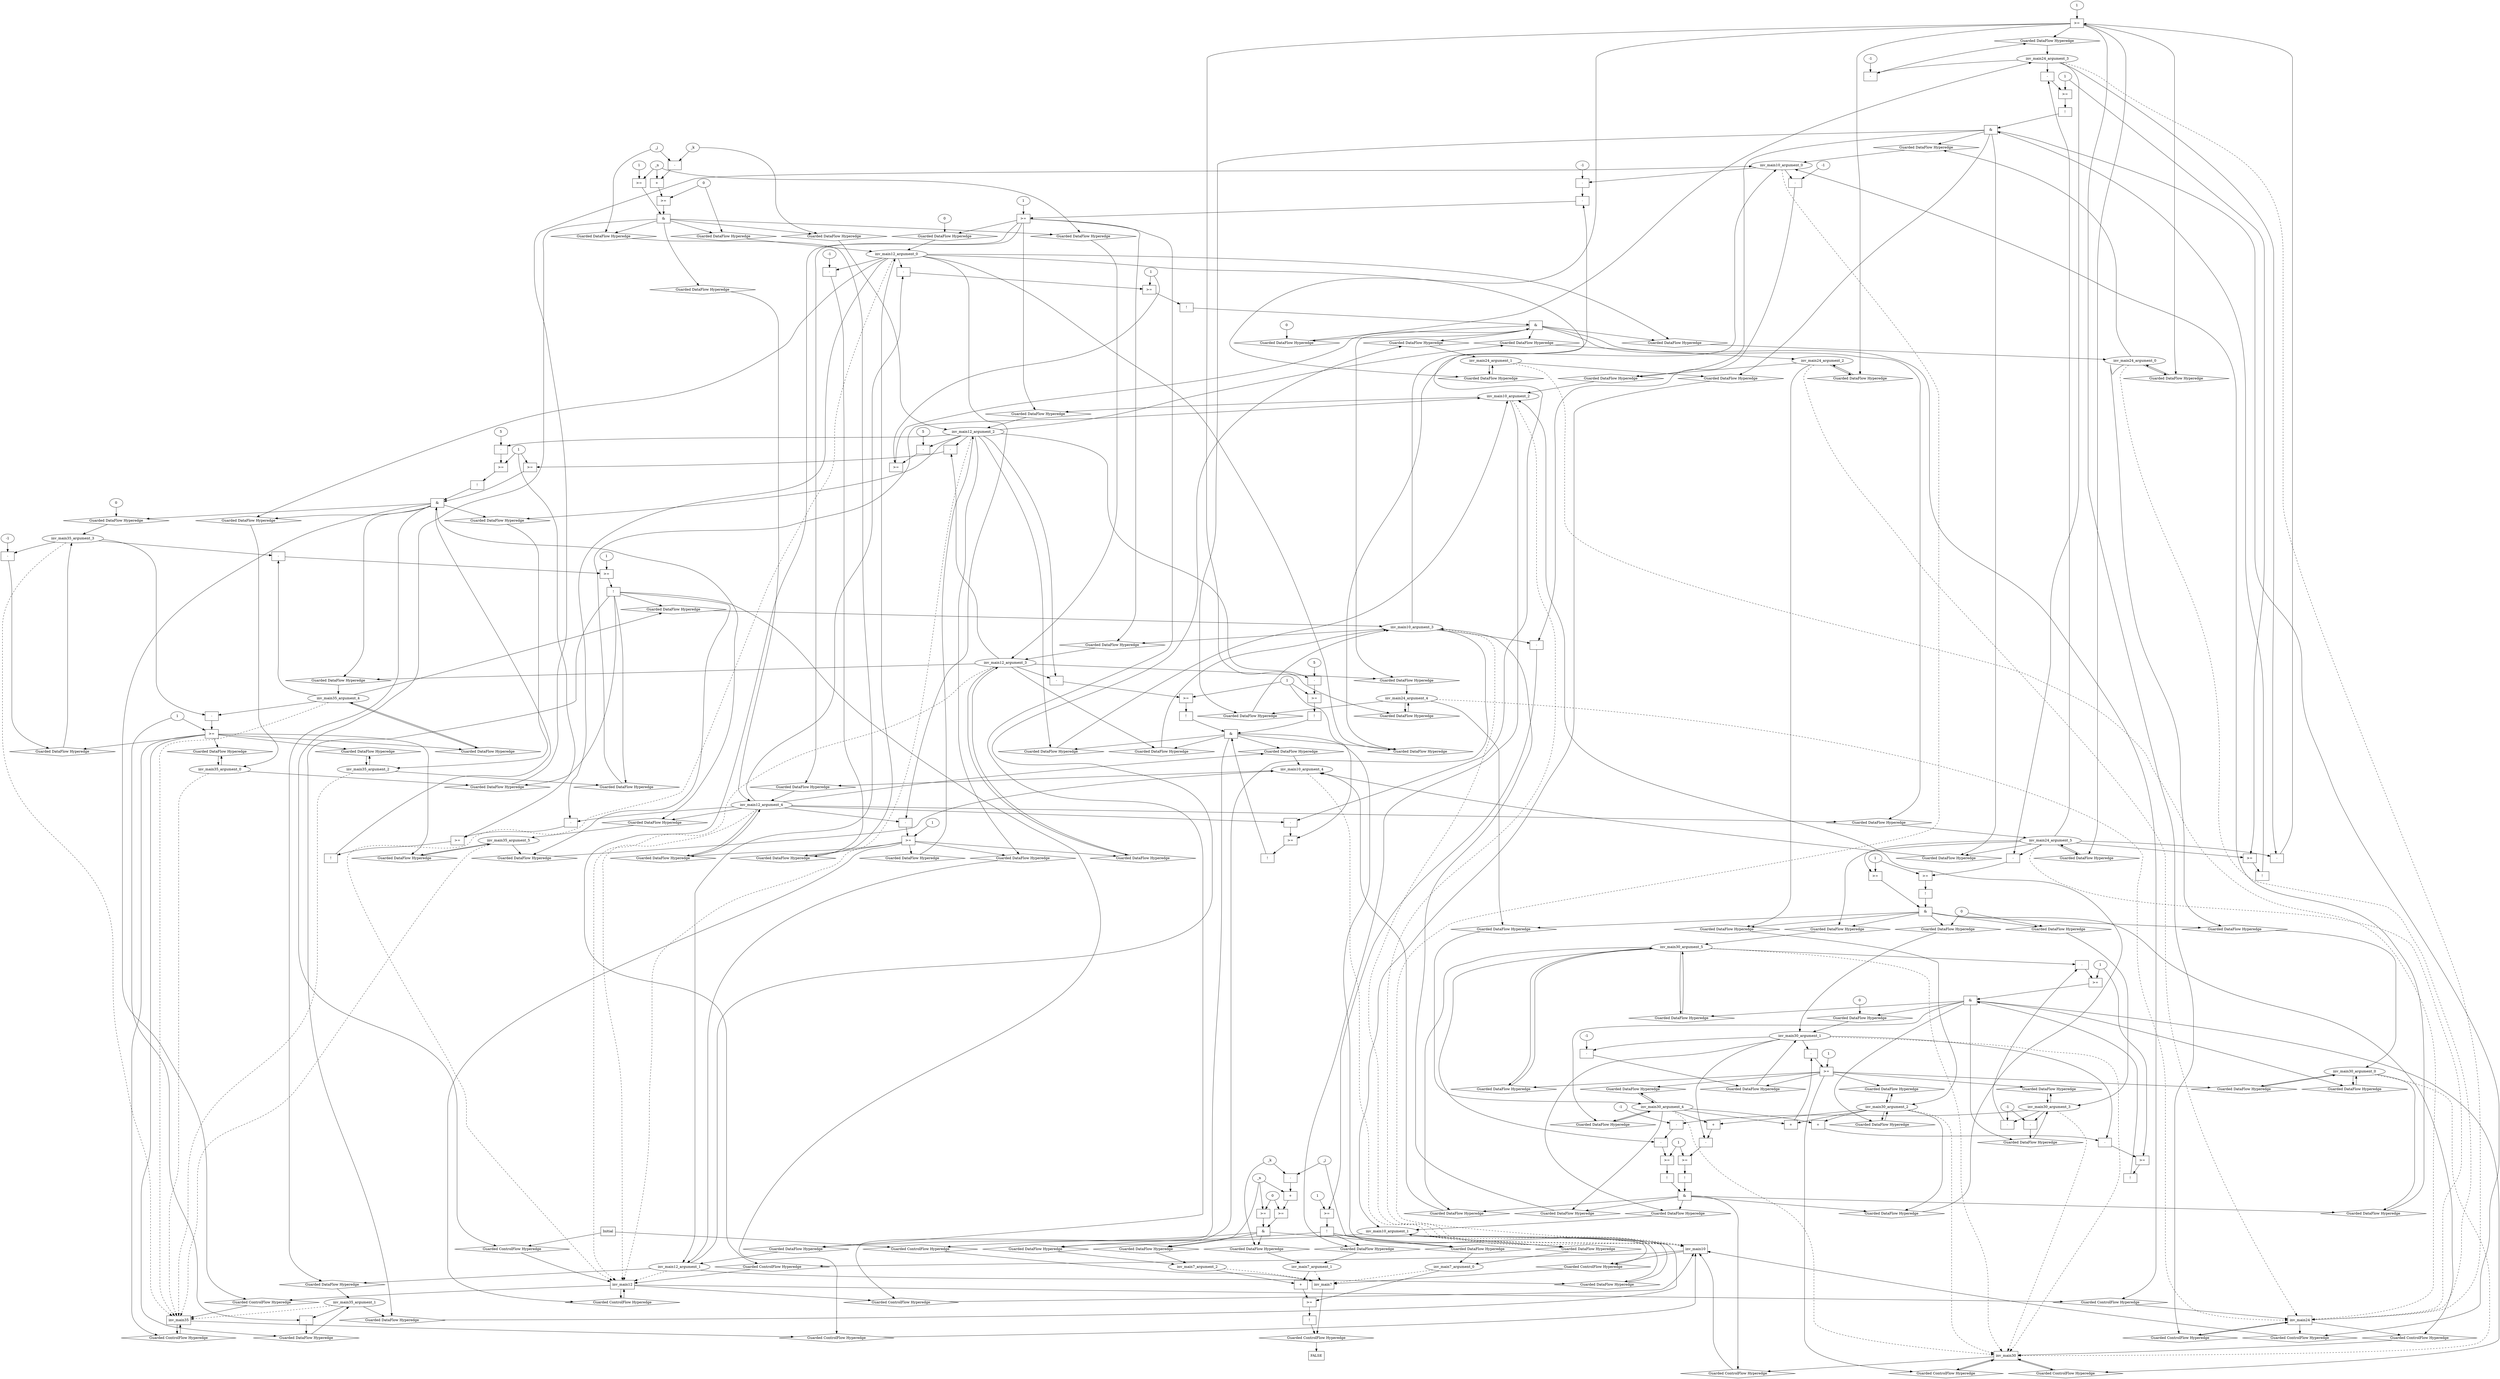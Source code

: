 digraph dag {
inv_main10 [label="inv_main10" shape="rect"];
inv_main12 [label="inv_main12" shape="rect"];
inv_main24 [label="inv_main24" shape="rect"];
inv_main30 [label="inv_main30" shape="rect"];
inv_main35 [label="inv_main35" shape="rect"];
inv_main7 [label="inv_main7" shape="rect"];
FALSE [label="FALSE" shape="rect"];
Initial [label="Initial" shape="rect"];
ControlFowHyperEdge_0 [label="Guarded ControlFlow Hyperedge" shape="diamond"];
inv_main35 -> ControlFowHyperEdge_0[label=""]
ControlFowHyperEdge_0 -> inv_main10[label=""]
ControlFowHyperEdge_1 [label="Guarded ControlFlow Hyperedge" shape="diamond"];
inv_main12 -> ControlFowHyperEdge_1[label=""]
ControlFowHyperEdge_1 -> inv_main24[label=""]
ControlFowHyperEdge_2 [label="Guarded ControlFlow Hyperedge" shape="diamond"];
inv_main24 -> ControlFowHyperEdge_2[label=""]
ControlFowHyperEdge_2 -> inv_main24[label=""]
ControlFowHyperEdge_3 [label="Guarded ControlFlow Hyperedge" shape="diamond"];
inv_main30 -> ControlFowHyperEdge_3[label=""]
ControlFowHyperEdge_3 -> inv_main30[label=""]
ControlFowHyperEdge_4 [label="Guarded ControlFlow Hyperedge" shape="diamond"];
inv_main12 -> ControlFowHyperEdge_4[label=""]
ControlFowHyperEdge_4 -> inv_main35[label=""]
ControlFowHyperEdge_5 [label="Guarded ControlFlow Hyperedge" shape="diamond"];
inv_main12 -> ControlFowHyperEdge_5[label=""]
ControlFowHyperEdge_5 -> inv_main10[label=""]
ControlFowHyperEdge_6 [label="Guarded ControlFlow Hyperedge" shape="diamond"];
inv_main35 -> ControlFowHyperEdge_6[label=""]
ControlFowHyperEdge_6 -> inv_main35[label=""]
ControlFowHyperEdge_7 [label="Guarded ControlFlow Hyperedge" shape="diamond"];
inv_main10 -> ControlFowHyperEdge_7[label=""]
ControlFowHyperEdge_7 -> inv_main7[label=""]
ControlFowHyperEdge_8 [label="Guarded ControlFlow Hyperedge" shape="diamond"];
inv_main10 -> ControlFowHyperEdge_8[label=""]
ControlFowHyperEdge_8 -> inv_main12[label=""]
ControlFowHyperEdge_9 [label="Guarded ControlFlow Hyperedge" shape="diamond"];
Initial -> ControlFowHyperEdge_9[label=""]
ControlFowHyperEdge_9 -> inv_main7[label=""]
ControlFowHyperEdge_10 [label="Guarded ControlFlow Hyperedge" shape="diamond"];
Initial -> ControlFowHyperEdge_10[label=""]
ControlFowHyperEdge_10 -> inv_main12[label=""]
ControlFowHyperEdge_11 [label="Guarded ControlFlow Hyperedge" shape="diamond"];
inv_main12 -> ControlFowHyperEdge_11[label=""]
ControlFowHyperEdge_11 -> inv_main12[label=""]
ControlFowHyperEdge_12 [label="Guarded ControlFlow Hyperedge" shape="diamond"];
inv_main24 -> ControlFowHyperEdge_12[label=""]
ControlFowHyperEdge_12 -> inv_main10[label=""]
ControlFowHyperEdge_13 [label="Guarded ControlFlow Hyperedge" shape="diamond"];
inv_main24 -> ControlFowHyperEdge_13[label=""]
ControlFowHyperEdge_13 -> inv_main30[label=""]
ControlFowHyperEdge_14 [label="Guarded ControlFlow Hyperedge" shape="diamond"];
inv_main30 -> ControlFowHyperEdge_14[label=""]
ControlFowHyperEdge_14 -> inv_main10[label=""]
ControlFowHyperEdge_15 [label="Guarded ControlFlow Hyperedge" shape="diamond"];
inv_main30 -> ControlFowHyperEdge_15[label=""]
ControlFowHyperEdge_15 -> inv_main30[label=""]
ControlFowHyperEdge_16 [label="Guarded ControlFlow Hyperedge" shape="diamond"];
inv_main7 -> ControlFowHyperEdge_16[label=""]
ControlFowHyperEdge_16 -> FALSE[label=""]
inv_main10_argument_0 [label="inv_main10_argument_0" shape="oval"];
inv_main10_argument_0 -> inv_main10[label="" style="dashed"]
inv_main10_argument_1 [label="inv_main10_argument_1" shape="oval"];
inv_main10_argument_1 -> inv_main10[label="" style="dashed"]
inv_main10_argument_2 [label="inv_main10_argument_2" shape="oval"];
inv_main10_argument_2 -> inv_main10[label="" style="dashed"]
inv_main10_argument_3 [label="inv_main10_argument_3" shape="oval"];
inv_main10_argument_3 -> inv_main10[label="" style="dashed"]
inv_main10_argument_4 [label="inv_main10_argument_4" shape="oval"];
inv_main10_argument_4 -> inv_main10[label="" style="dashed"]
inv_main35_argument_0 [label="inv_main35_argument_0" shape="oval"];
inv_main35_argument_0 -> inv_main35[label="" style="dashed"]
inv_main35_argument_1 [label="inv_main35_argument_1" shape="oval"];
inv_main35_argument_1 -> inv_main35[label="" style="dashed"]
inv_main35_argument_2 [label="inv_main35_argument_2" shape="oval"];
inv_main35_argument_2 -> inv_main35[label="" style="dashed"]
inv_main35_argument_3 [label="inv_main35_argument_3" shape="oval"];
inv_main35_argument_3 -> inv_main35[label="" style="dashed"]
inv_main35_argument_4 [label="inv_main35_argument_4" shape="oval"];
inv_main35_argument_4 -> inv_main35[label="" style="dashed"]
inv_main35_argument_5 [label="inv_main35_argument_5" shape="oval"];
inv_main35_argument_5 -> inv_main35[label="" style="dashed"]
inv_main24_argument_0 [label="inv_main24_argument_0" shape="oval"];
inv_main24_argument_0 -> inv_main24[label="" style="dashed"]
inv_main24_argument_1 [label="inv_main24_argument_1" shape="oval"];
inv_main24_argument_1 -> inv_main24[label="" style="dashed"]
inv_main24_argument_2 [label="inv_main24_argument_2" shape="oval"];
inv_main24_argument_2 -> inv_main24[label="" style="dashed"]
inv_main24_argument_3 [label="inv_main24_argument_3" shape="oval"];
inv_main24_argument_3 -> inv_main24[label="" style="dashed"]
inv_main24_argument_4 [label="inv_main24_argument_4" shape="oval"];
inv_main24_argument_4 -> inv_main24[label="" style="dashed"]
inv_main24_argument_5 [label="inv_main24_argument_5" shape="oval"];
inv_main24_argument_5 -> inv_main24[label="" style="dashed"]
inv_main12_argument_0 [label="inv_main12_argument_0" shape="oval"];
inv_main12_argument_0 -> inv_main12[label="" style="dashed"]
inv_main12_argument_1 [label="inv_main12_argument_1" shape="oval"];
inv_main12_argument_1 -> inv_main12[label="" style="dashed"]
inv_main12_argument_2 [label="inv_main12_argument_2" shape="oval"];
inv_main12_argument_2 -> inv_main12[label="" style="dashed"]
inv_main12_argument_3 [label="inv_main12_argument_3" shape="oval"];
inv_main12_argument_3 -> inv_main12[label="" style="dashed"]
inv_main12_argument_4 [label="inv_main12_argument_4" shape="oval"];
inv_main12_argument_4 -> inv_main12[label="" style="dashed"]
inv_main30_argument_0 [label="inv_main30_argument_0" shape="oval"];
inv_main30_argument_0 -> inv_main30[label="" style="dashed"]
inv_main30_argument_1 [label="inv_main30_argument_1" shape="oval"];
inv_main30_argument_1 -> inv_main30[label="" style="dashed"]
inv_main30_argument_2 [label="inv_main30_argument_2" shape="oval"];
inv_main30_argument_2 -> inv_main30[label="" style="dashed"]
inv_main30_argument_3 [label="inv_main30_argument_3" shape="oval"];
inv_main30_argument_3 -> inv_main30[label="" style="dashed"]
inv_main30_argument_4 [label="inv_main30_argument_4" shape="oval"];
inv_main30_argument_4 -> inv_main30[label="" style="dashed"]
inv_main30_argument_5 [label="inv_main30_argument_5" shape="oval"];
inv_main30_argument_5 -> inv_main30[label="" style="dashed"]
inv_main7_argument_0 [label="inv_main7_argument_0" shape="oval"];
inv_main7_argument_0 -> inv_main7[label="" style="dashed"]
inv_main7_argument_1 [label="inv_main7_argument_1" shape="oval"];
inv_main7_argument_1 -> inv_main7[label="" style="dashed"]
inv_main7_argument_2 [label="inv_main7_argument_2" shape="oval"];
inv_main7_argument_2 -> inv_main7[label="" style="dashed"]

xxxinv_main10___inv_main35_0xxxguard_0_node_0 [label="!" shape="rect"];
xxxinv_main10___inv_main35_0xxxguard_0_node_1 [label=">=" shape="rect"];
xxxinv_main10___inv_main35_0xxxguard_0_node_2 [label="-" shape="rect"];
xxxinv_main10___inv_main35_0xxxguard_0_node_5 [label="1"];
xxxinv_main10___inv_main35_0xxxguard_0_node_1->xxxinv_main10___inv_main35_0xxxguard_0_node_0
xxxinv_main10___inv_main35_0xxxguard_0_node_2->xxxinv_main10___inv_main35_0xxxguard_0_node_1
xxxinv_main10___inv_main35_0xxxguard_0_node_5->xxxinv_main10___inv_main35_0xxxguard_0_node_1
inv_main35_argument_4->xxxinv_main10___inv_main35_0xxxguard_0_node_2
inv_main35_argument_3->xxxinv_main10___inv_main35_0xxxguard_0_node_2

xxxinv_main10___inv_main35_0xxxguard_0_node_0->ControlFowHyperEdge_0 [label=""];
xxxinv_main24___inv_main12_1xxx_and [label="&" shape="rect"];
xxxinv_main24___inv_main12_1xxxguard_0_node_0 [label=">=" shape="rect"];
xxxinv_main24___inv_main12_1xxxguard_0_node_1 [label="-" shape="rect"];
xxxinv_main24___inv_main12_1xxxguard_0_node_3 [label="5"];
xxxinv_main24___inv_main12_1xxxguard_0_node_4 [label="1"];
xxxinv_main24___inv_main12_1xxxguard_0_node_1->xxxinv_main24___inv_main12_1xxxguard_0_node_0
xxxinv_main24___inv_main12_1xxxguard_0_node_4->xxxinv_main24___inv_main12_1xxxguard_0_node_0
inv_main12_argument_2->xxxinv_main24___inv_main12_1xxxguard_0_node_1
xxxinv_main24___inv_main12_1xxxguard_0_node_3->xxxinv_main24___inv_main12_1xxxguard_0_node_1

xxxinv_main24___inv_main12_1xxxguard_0_node_0->xxxinv_main24___inv_main12_1xxx_and [label=""];
xxxinv_main24___inv_main12_1xxxguard1_node_0 [label="!" shape="rect"];
xxxinv_main24___inv_main12_1xxxguard1_node_1 [label=">=" shape="rect"];
xxxinv_main24___inv_main12_1xxxguard1_node_2 [label="-" shape="rect"];
xxxinv_main24___inv_main12_1xxxguard1_node_1->xxxinv_main24___inv_main12_1xxxguard1_node_0
xxxinv_main24___inv_main12_1xxxguard1_node_2->xxxinv_main24___inv_main12_1xxxguard1_node_1
xxxinv_main24___inv_main12_1xxxguard_0_node_4->xxxinv_main24___inv_main12_1xxxguard1_node_1
inv_main12_argument_4->xxxinv_main24___inv_main12_1xxxguard1_node_2
inv_main12_argument_0->xxxinv_main24___inv_main12_1xxxguard1_node_2

xxxinv_main24___inv_main12_1xxxguard1_node_0->xxxinv_main24___inv_main12_1xxx_and [label=""];
xxxinv_main24___inv_main12_1xxx_and->ControlFowHyperEdge_1 [label=""];
xxxinv_main24___inv_main12_1xxxdataFlow_0_node_0 [label="0"];

xxxinv_main24___inv_main12_1xxxdataFlow_0_node_0->DataFowHyperEdge_1_inv_main24_argument_3 [label=""];
xxxinv_main24___inv_main24_2xxxguard_0_node_0 [label=">=" shape="rect"];
xxxinv_main24___inv_main24_2xxxguard_0_node_1 [label="-" shape="rect"];
xxxinv_main24___inv_main24_2xxxguard_0_node_4 [label="1"];
xxxinv_main24___inv_main24_2xxxguard_0_node_1->xxxinv_main24___inv_main24_2xxxguard_0_node_0
xxxinv_main24___inv_main24_2xxxguard_0_node_4->xxxinv_main24___inv_main24_2xxxguard_0_node_0
inv_main24_argument_5->xxxinv_main24___inv_main24_2xxxguard_0_node_1
inv_main24_argument_3->xxxinv_main24___inv_main24_2xxxguard_0_node_1

xxxinv_main24___inv_main24_2xxxguard_0_node_0->ControlFowHyperEdge_2 [label=""];
xxxinv_main24___inv_main24_2xxxdataFlow_0_node_0 [label="-" shape="rect"];
xxxinv_main24___inv_main24_2xxxdataFlow_0_node_2 [label="-1"];
inv_main24_argument_3->xxxinv_main24___inv_main24_2xxxdataFlow_0_node_0
xxxinv_main24___inv_main24_2xxxdataFlow_0_node_2->xxxinv_main24___inv_main24_2xxxdataFlow_0_node_0

xxxinv_main24___inv_main24_2xxxdataFlow_0_node_0->DataFowHyperEdge_2_inv_main24_argument_3 [label=""];
xxxinv_main30___inv_main30_3xxxguard_0_node_0 [label=">=" shape="rect"];
xxxinv_main30___inv_main30_3xxxguard_0_node_1 [label="-" shape="rect"];
xxxinv_main30___inv_main30_3xxxguard_0_node_2 [label="+" shape="rect"];
xxxinv_main30___inv_main30_3xxxguard_0_node_6 [label="1"];
xxxinv_main30___inv_main30_3xxxguard_0_node_1->xxxinv_main30___inv_main30_3xxxguard_0_node_0
xxxinv_main30___inv_main30_3xxxguard_0_node_6->xxxinv_main30___inv_main30_3xxxguard_0_node_0
xxxinv_main30___inv_main30_3xxxguard_0_node_2->xxxinv_main30___inv_main30_3xxxguard_0_node_1
inv_main30_argument_1->xxxinv_main30___inv_main30_3xxxguard_0_node_1
inv_main30_argument_4->xxxinv_main30___inv_main30_3xxxguard_0_node_2
inv_main30_argument_2->xxxinv_main30___inv_main30_3xxxguard_0_node_2

xxxinv_main30___inv_main30_3xxxguard_0_node_0->ControlFowHyperEdge_3 [label=""];
xxxinv_main30___inv_main30_3xxxdataFlow_0_node_0 [label="-" shape="rect"];
xxxinv_main30___inv_main30_3xxxdataFlow_0_node_2 [label="-1"];
inv_main30_argument_1->xxxinv_main30___inv_main30_3xxxdataFlow_0_node_0
xxxinv_main30___inv_main30_3xxxdataFlow_0_node_2->xxxinv_main30___inv_main30_3xxxdataFlow_0_node_0

xxxinv_main30___inv_main30_3xxxdataFlow_0_node_0->DataFowHyperEdge_3_inv_main30_argument_1 [label=""];
xxxinv_main35___inv_main12_4xxx_and [label="&" shape="rect"];
xxxinv_main35___inv_main12_4xxxguard_0_node_0 [label=">=" shape="rect"];
xxxinv_main35___inv_main12_4xxxguard_0_node_1 [label="-" shape="rect"];
xxxinv_main35___inv_main12_4xxxguard_0_node_4 [label="1"];
xxxinv_main35___inv_main12_4xxxguard_0_node_1->xxxinv_main35___inv_main12_4xxxguard_0_node_0
xxxinv_main35___inv_main12_4xxxguard_0_node_4->xxxinv_main35___inv_main12_4xxxguard_0_node_0
inv_main12_argument_2->xxxinv_main35___inv_main12_4xxxguard_0_node_1
inv_main12_argument_3->xxxinv_main35___inv_main12_4xxxguard_0_node_1

xxxinv_main35___inv_main12_4xxxguard_0_node_0->xxxinv_main35___inv_main12_4xxx_and [label=""];
xxxinv_main35___inv_main12_4xxxguard1_node_0 [label="!" shape="rect"];
xxxinv_main35___inv_main12_4xxxguard1_node_1 [label=">=" shape="rect"];
xxxinv_main35___inv_main12_4xxxguard1_node_2 [label="-" shape="rect"];
xxxinv_main35___inv_main12_4xxxguard1_node_4 [label="5"];
xxxinv_main35___inv_main12_4xxxguard1_node_1->xxxinv_main35___inv_main12_4xxxguard1_node_0
xxxinv_main35___inv_main12_4xxxguard1_node_2->xxxinv_main35___inv_main12_4xxxguard1_node_1
xxxinv_main35___inv_main12_4xxxguard_0_node_4->xxxinv_main35___inv_main12_4xxxguard1_node_1
inv_main12_argument_2->xxxinv_main35___inv_main12_4xxxguard1_node_2
xxxinv_main35___inv_main12_4xxxguard1_node_4->xxxinv_main35___inv_main12_4xxxguard1_node_2

xxxinv_main35___inv_main12_4xxxguard1_node_0->xxxinv_main35___inv_main12_4xxx_and [label=""];
xxxinv_main35___inv_main12_4xxxguard2_node_0 [label="!" shape="rect"];
xxxinv_main35___inv_main12_4xxxguard2_node_1 [label=">=" shape="rect"];
xxxinv_main35___inv_main12_4xxxguard2_node_2 [label="-" shape="rect"];
xxxinv_main35___inv_main12_4xxxguard2_node_1->xxxinv_main35___inv_main12_4xxxguard2_node_0
xxxinv_main35___inv_main12_4xxxguard2_node_2->xxxinv_main35___inv_main12_4xxxguard2_node_1
xxxinv_main35___inv_main12_4xxxguard_0_node_4->xxxinv_main35___inv_main12_4xxxguard2_node_1
inv_main12_argument_4->xxxinv_main35___inv_main12_4xxxguard2_node_2
inv_main12_argument_0->xxxinv_main35___inv_main12_4xxxguard2_node_2

xxxinv_main35___inv_main12_4xxxguard2_node_0->xxxinv_main35___inv_main12_4xxx_and [label=""];
xxxinv_main35___inv_main12_4xxx_and->ControlFowHyperEdge_4 [label=""];
xxxinv_main35___inv_main12_4xxxdataFlow_0_node_0 [label="0"];

xxxinv_main35___inv_main12_4xxxdataFlow_0_node_0->DataFowHyperEdge_4_inv_main35_argument_3 [label=""];
xxxinv_main10___inv_main12_5xxx_and [label="&" shape="rect"];
xxxinv_main10___inv_main12_5xxxguard_0_node_0 [label="!" shape="rect"];
xxxinv_main10___inv_main12_5xxxguard_0_node_1 [label=">=" shape="rect"];
xxxinv_main10___inv_main12_5xxxguard_0_node_2 [label="-" shape="rect"];
xxxinv_main10___inv_main12_5xxxguard_0_node_5 [label="1"];
xxxinv_main10___inv_main12_5xxxguard_0_node_1->xxxinv_main10___inv_main12_5xxxguard_0_node_0
xxxinv_main10___inv_main12_5xxxguard_0_node_2->xxxinv_main10___inv_main12_5xxxguard_0_node_1
xxxinv_main10___inv_main12_5xxxguard_0_node_5->xxxinv_main10___inv_main12_5xxxguard_0_node_1
inv_main12_argument_2->xxxinv_main10___inv_main12_5xxxguard_0_node_2
inv_main12_argument_3->xxxinv_main10___inv_main12_5xxxguard_0_node_2

xxxinv_main10___inv_main12_5xxxguard_0_node_0->xxxinv_main10___inv_main12_5xxx_and [label=""];
xxxinv_main10___inv_main12_5xxxguard1_node_0 [label="!" shape="rect"];
xxxinv_main10___inv_main12_5xxxguard1_node_1 [label=">=" shape="rect"];
xxxinv_main10___inv_main12_5xxxguard1_node_2 [label="-" shape="rect"];
xxxinv_main10___inv_main12_5xxxguard1_node_4 [label="5"];
xxxinv_main10___inv_main12_5xxxguard1_node_1->xxxinv_main10___inv_main12_5xxxguard1_node_0
xxxinv_main10___inv_main12_5xxxguard1_node_2->xxxinv_main10___inv_main12_5xxxguard1_node_1
xxxinv_main10___inv_main12_5xxxguard_0_node_5->xxxinv_main10___inv_main12_5xxxguard1_node_1
inv_main12_argument_2->xxxinv_main10___inv_main12_5xxxguard1_node_2
xxxinv_main10___inv_main12_5xxxguard1_node_4->xxxinv_main10___inv_main12_5xxxguard1_node_2

xxxinv_main10___inv_main12_5xxxguard1_node_0->xxxinv_main10___inv_main12_5xxx_and [label=""];
xxxinv_main10___inv_main12_5xxxguard2_node_0 [label="!" shape="rect"];
xxxinv_main10___inv_main12_5xxxguard2_node_1 [label=">=" shape="rect"];
xxxinv_main10___inv_main12_5xxxguard2_node_2 [label="-" shape="rect"];
xxxinv_main10___inv_main12_5xxxguard2_node_1->xxxinv_main10___inv_main12_5xxxguard2_node_0
xxxinv_main10___inv_main12_5xxxguard2_node_2->xxxinv_main10___inv_main12_5xxxguard2_node_1
xxxinv_main10___inv_main12_5xxxguard_0_node_5->xxxinv_main10___inv_main12_5xxxguard2_node_1
inv_main12_argument_4->xxxinv_main10___inv_main12_5xxxguard2_node_2
inv_main12_argument_0->xxxinv_main10___inv_main12_5xxxguard2_node_2

xxxinv_main10___inv_main12_5xxxguard2_node_0->xxxinv_main10___inv_main12_5xxx_and [label=""];
xxxinv_main10___inv_main12_5xxx_and->ControlFowHyperEdge_5 [label=""];
xxxinv_main35___inv_main35_6xxxguard_0_node_0 [label=">=" shape="rect"];
xxxinv_main35___inv_main35_6xxxguard_0_node_1 [label="-" shape="rect"];
xxxinv_main35___inv_main35_6xxxguard_0_node_1->xxxinv_main35___inv_main35_6xxxguard_0_node_0
xxxinv_main35___inv_main35_6xxxdataFlow_0_node_2->xxxinv_main35___inv_main35_6xxxguard_0_node_0
inv_main35_argument_4->xxxinv_main35___inv_main35_6xxxguard_0_node_1
inv_main35_argument_3->xxxinv_main35___inv_main35_6xxxguard_0_node_1

xxxinv_main35___inv_main35_6xxxguard_0_node_0->ControlFowHyperEdge_6 [label=""];
xxxinv_main35___inv_main35_6xxxdataFlow_0_node_0 [label="-" shape="rect"];
xxxinv_main35___inv_main35_6xxxdataFlow_0_node_2 [label="1"];
inv_main35_argument_1->xxxinv_main35___inv_main35_6xxxdataFlow_0_node_0
xxxinv_main35___inv_main35_6xxxdataFlow_0_node_2->xxxinv_main35___inv_main35_6xxxdataFlow_0_node_0

xxxinv_main35___inv_main35_6xxxdataFlow_0_node_0->DataFowHyperEdge_6_inv_main35_argument_1 [label=""];
xxxinv_main35___inv_main35_6xxxdataFlow1_node_0 [label="-" shape="rect"];
xxxinv_main35___inv_main35_6xxxdataFlow1_node_2 [label="-1"];
inv_main35_argument_3->xxxinv_main35___inv_main35_6xxxdataFlow1_node_0
xxxinv_main35___inv_main35_6xxxdataFlow1_node_2->xxxinv_main35___inv_main35_6xxxdataFlow1_node_0

xxxinv_main35___inv_main35_6xxxdataFlow1_node_0->DataFowHyperEdge_6_inv_main35_argument_3 [label=""];
xxxinv_main7___inv_main10_7xxxguard_0_node_0 [label="!" shape="rect"];
xxxinv_main7___inv_main10_7xxxguard_0_node_1 [label=">=" shape="rect"];
xxxinv_main7___inv_main10_7xxxguard_0_node_2 [label="-" shape="rect"];
xxxinv_main7___inv_main10_7xxxguard_0_node_4 [label="-" shape="rect"];
xxxinv_main7___inv_main10_7xxxguard_0_node_6 [label="-1"];
xxxinv_main7___inv_main10_7xxxguard_0_node_7 [label="1"];
xxxinv_main7___inv_main10_7xxxguard_0_node_1->xxxinv_main7___inv_main10_7xxxguard_0_node_0
xxxinv_main7___inv_main10_7xxxguard_0_node_2->xxxinv_main7___inv_main10_7xxxguard_0_node_1
xxxinv_main7___inv_main10_7xxxguard_0_node_7->xxxinv_main7___inv_main10_7xxxguard_0_node_1
inv_main10_argument_3->xxxinv_main7___inv_main10_7xxxguard_0_node_2
xxxinv_main7___inv_main10_7xxxguard_0_node_4->xxxinv_main7___inv_main10_7xxxguard_0_node_2
inv_main10_argument_0->xxxinv_main7___inv_main10_7xxxguard_0_node_4
xxxinv_main7___inv_main10_7xxxguard_0_node_6->xxxinv_main7___inv_main10_7xxxguard_0_node_4

xxxinv_main7___inv_main10_7xxxguard_0_node_0->ControlFowHyperEdge_7 [label=""];
xxxinv_main12___inv_main10_8xxxguard_0_node_0 [label=">=" shape="rect"];
xxxinv_main12___inv_main10_8xxxguard_0_node_1 [label="-" shape="rect"];
xxxinv_main12___inv_main10_8xxxguard_0_node_3 [label="-" shape="rect"];
xxxinv_main12___inv_main10_8xxxguard_0_node_5 [label="-1"];
xxxinv_main12___inv_main10_8xxxguard_0_node_6 [label="1"];
xxxinv_main12___inv_main10_8xxxguard_0_node_1->xxxinv_main12___inv_main10_8xxxguard_0_node_0
xxxinv_main12___inv_main10_8xxxguard_0_node_6->xxxinv_main12___inv_main10_8xxxguard_0_node_0
inv_main10_argument_3->xxxinv_main12___inv_main10_8xxxguard_0_node_1
xxxinv_main12___inv_main10_8xxxguard_0_node_3->xxxinv_main12___inv_main10_8xxxguard_0_node_1
inv_main10_argument_0->xxxinv_main12___inv_main10_8xxxguard_0_node_3
xxxinv_main12___inv_main10_8xxxguard_0_node_5->xxxinv_main12___inv_main10_8xxxguard_0_node_3

xxxinv_main12___inv_main10_8xxxguard_0_node_0->ControlFowHyperEdge_8 [label=""];
xxxinv_main12___inv_main10_8xxxdataFlow_0_node_0 [label="0"];

xxxinv_main12___inv_main10_8xxxdataFlow_0_node_0->DataFowHyperEdge_8_inv_main12_argument_0 [label=""];
xxxinv_main7___Initial_9xxx_and [label="&" shape="rect"];
xxxinv_main7___Initial_9xxxguard_0_node_0 [label=">=" shape="rect"];
xxxinv_main7___Initial_9xxxguard_0_node_1 [label="0"];
xxxinv_main7___Initial_9xxxguard_0_node_1->xxxinv_main7___Initial_9xxxguard_0_node_0
xxxinv_main7___Initial_9xxxdataFlow2_node_0->xxxinv_main7___Initial_9xxxguard_0_node_0

xxxinv_main7___Initial_9xxxguard_0_node_0->xxxinv_main7___Initial_9xxx_and [label=""];
xxxinv_main7___Initial_9xxxguard1_node_0 [label=">=" shape="rect"];
xxxinv_main7___Initial_9xxxguard1_node_1 [label="+" shape="rect"];
xxxinv_main7___Initial_9xxxguard1_node_3 [label="-" shape="rect"];
xxxinv_main7___Initial_9xxxguard1_node_1->xxxinv_main7___Initial_9xxxguard1_node_0
xxxinv_main7___Initial_9xxxguard_0_node_1->xxxinv_main7___Initial_9xxxguard1_node_0
xxxinv_main7___Initial_9xxxdataFlow2_node_0->xxxinv_main7___Initial_9xxxguard1_node_1
xxxinv_main7___Initial_9xxxguard1_node_3->xxxinv_main7___Initial_9xxxguard1_node_1
xxxinv_main7___Initial_9xxxdataFlow1_node_0->xxxinv_main7___Initial_9xxxguard1_node_3
xxxinv_main7___Initial_9xxxdataFlow_0_node_0->xxxinv_main7___Initial_9xxxguard1_node_3

xxxinv_main7___Initial_9xxxguard1_node_0->xxxinv_main7___Initial_9xxx_and [label=""];
xxxinv_main7___Initial_9xxx_and->ControlFowHyperEdge_9 [label=""];
xxxinv_main7___Initial_9xxxdataFlow_0_node_0 [label="_j"];

xxxinv_main7___Initial_9xxxdataFlow_0_node_0->DataFowHyperEdge_9_inv_main7_argument_0 [label=""];
xxxinv_main7___Initial_9xxxdataFlow1_node_0 [label="_k"];

xxxinv_main7___Initial_9xxxdataFlow1_node_0->DataFowHyperEdge_9_inv_main7_argument_1 [label=""];
xxxinv_main7___Initial_9xxxdataFlow2_node_0 [label="_n"];

xxxinv_main7___Initial_9xxxdataFlow2_node_0->DataFowHyperEdge_9_inv_main7_argument_2 [label=""];
xxxinv_main12___Initial_10xxx_and [label="&" shape="rect"];
xxxinv_main12___Initial_10xxxguard_0_node_0 [label=">=" shape="rect"];
xxxinv_main12___Initial_10xxxguard_0_node_2 [label="1"];
xxxinv_main12___Initial_10xxxdataFlow3_node_0->xxxinv_main12___Initial_10xxxguard_0_node_0
xxxinv_main12___Initial_10xxxguard_0_node_2->xxxinv_main12___Initial_10xxxguard_0_node_0

xxxinv_main12___Initial_10xxxguard_0_node_0->xxxinv_main12___Initial_10xxx_and [label=""];
xxxinv_main12___Initial_10xxxguard1_node_0 [label=">=" shape="rect"];
xxxinv_main12___Initial_10xxxguard1_node_1 [label="+" shape="rect"];
xxxinv_main12___Initial_10xxxguard1_node_3 [label="-" shape="rect"];
xxxinv_main12___Initial_10xxxguard1_node_1->xxxinv_main12___Initial_10xxxguard1_node_0
xxxinv_main12___Initial_10xxxdataFlow_0_node_0->xxxinv_main12___Initial_10xxxguard1_node_0
xxxinv_main12___Initial_10xxxdataFlow3_node_0->xxxinv_main12___Initial_10xxxguard1_node_1
xxxinv_main12___Initial_10xxxguard1_node_3->xxxinv_main12___Initial_10xxxguard1_node_1
xxxinv_main12___Initial_10xxxdataFlow2_node_0->xxxinv_main12___Initial_10xxxguard1_node_3
xxxinv_main12___Initial_10xxxdataFlow1_node_0->xxxinv_main12___Initial_10xxxguard1_node_3

xxxinv_main12___Initial_10xxxguard1_node_0->xxxinv_main12___Initial_10xxx_and [label=""];
xxxinv_main12___Initial_10xxx_and->ControlFowHyperEdge_10 [label=""];
xxxinv_main12___Initial_10xxxdataFlow_0_node_0 [label="0"];

xxxinv_main12___Initial_10xxxdataFlow_0_node_0->DataFowHyperEdge_10_inv_main12_argument_0 [label=""];
xxxinv_main12___Initial_10xxxdataFlow1_node_0 [label="_j"];

xxxinv_main12___Initial_10xxxdataFlow1_node_0->DataFowHyperEdge_10_inv_main12_argument_1 [label=""];
xxxinv_main12___Initial_10xxxdataFlow2_node_0 [label="_k"];

xxxinv_main12___Initial_10xxxdataFlow2_node_0->DataFowHyperEdge_10_inv_main12_argument_2 [label=""];
xxxinv_main12___Initial_10xxxdataFlow3_node_0 [label="_n"];

xxxinv_main12___Initial_10xxxdataFlow3_node_0->DataFowHyperEdge_10_inv_main12_argument_3 [label=""];
xxxinv_main12___inv_main12_11xxxguard_0_node_0 [label=">=" shape="rect"];
xxxinv_main12___inv_main12_11xxxguard_0_node_1 [label="-" shape="rect"];
xxxinv_main12___inv_main12_11xxxguard_0_node_4 [label="1"];
xxxinv_main12___inv_main12_11xxxguard_0_node_1->xxxinv_main12___inv_main12_11xxxguard_0_node_0
xxxinv_main12___inv_main12_11xxxguard_0_node_4->xxxinv_main12___inv_main12_11xxxguard_0_node_0
inv_main12_argument_4->xxxinv_main12___inv_main12_11xxxguard_0_node_1
inv_main12_argument_0->xxxinv_main12___inv_main12_11xxxguard_0_node_1

xxxinv_main12___inv_main12_11xxxguard_0_node_0->ControlFowHyperEdge_11 [label=""];
xxxinv_main12___inv_main12_11xxxdataFlow_0_node_0 [label="-" shape="rect"];
xxxinv_main12___inv_main12_11xxxdataFlow_0_node_2 [label="-1"];
inv_main12_argument_0->xxxinv_main12___inv_main12_11xxxdataFlow_0_node_0
xxxinv_main12___inv_main12_11xxxdataFlow_0_node_2->xxxinv_main12___inv_main12_11xxxdataFlow_0_node_0

xxxinv_main12___inv_main12_11xxxdataFlow_0_node_0->DataFowHyperEdge_11_inv_main12_argument_0 [label=""];

inv_main12_argument_2->DataFowHyperEdge_11_inv_main12_argument_1 [label=""];
xxxinv_main10___inv_main24_12xxx_and [label="&" shape="rect"];
xxxinv_main10___inv_main24_12xxxguard_0_node_0 [label="!" shape="rect"];
xxxinv_main10___inv_main24_12xxxguard_0_node_1 [label=">=" shape="rect"];
xxxinv_main10___inv_main24_12xxxguard_0_node_3 [label="1"];
xxxinv_main10___inv_main24_12xxxguard_0_node_1->xxxinv_main10___inv_main24_12xxxguard_0_node_0
inv_main24_argument_5->xxxinv_main10___inv_main24_12xxxguard_0_node_1
xxxinv_main10___inv_main24_12xxxguard_0_node_3->xxxinv_main10___inv_main24_12xxxguard_0_node_1

xxxinv_main10___inv_main24_12xxxguard_0_node_0->xxxinv_main10___inv_main24_12xxx_and [label=""];
xxxinv_main10___inv_main24_12xxxguard1_node_0 [label="!" shape="rect"];
xxxinv_main10___inv_main24_12xxxguard1_node_1 [label=">=" shape="rect"];
xxxinv_main10___inv_main24_12xxxguard1_node_2 [label="-" shape="rect"];
xxxinv_main10___inv_main24_12xxxguard1_node_1->xxxinv_main10___inv_main24_12xxxguard1_node_0
xxxinv_main10___inv_main24_12xxxguard1_node_2->xxxinv_main10___inv_main24_12xxxguard1_node_1
xxxinv_main10___inv_main24_12xxxguard_0_node_3->xxxinv_main10___inv_main24_12xxxguard1_node_1
inv_main24_argument_5->xxxinv_main10___inv_main24_12xxxguard1_node_2
inv_main24_argument_3->xxxinv_main10___inv_main24_12xxxguard1_node_2

xxxinv_main10___inv_main24_12xxxguard1_node_0->xxxinv_main10___inv_main24_12xxx_and [label=""];
xxxinv_main10___inv_main24_12xxx_and->ControlFowHyperEdge_12 [label=""];
xxxinv_main30___inv_main24_13xxx_and [label="&" shape="rect"];
xxxinv_main30___inv_main24_13xxxguard_0_node_0 [label=">=" shape="rect"];
xxxinv_main30___inv_main24_13xxxguard_0_node_2 [label="1"];
inv_main24_argument_5->xxxinv_main30___inv_main24_13xxxguard_0_node_0
xxxinv_main30___inv_main24_13xxxguard_0_node_2->xxxinv_main30___inv_main24_13xxxguard_0_node_0

xxxinv_main30___inv_main24_13xxxguard_0_node_0->xxxinv_main30___inv_main24_13xxx_and [label=""];
xxxinv_main30___inv_main24_13xxxguard1_node_0 [label="!" shape="rect"];
xxxinv_main30___inv_main24_13xxxguard1_node_1 [label=">=" shape="rect"];
xxxinv_main30___inv_main24_13xxxguard1_node_2 [label="-" shape="rect"];
xxxinv_main30___inv_main24_13xxxguard1_node_1->xxxinv_main30___inv_main24_13xxxguard1_node_0
xxxinv_main30___inv_main24_13xxxguard1_node_2->xxxinv_main30___inv_main24_13xxxguard1_node_1
xxxinv_main30___inv_main24_13xxxguard_0_node_2->xxxinv_main30___inv_main24_13xxxguard1_node_1
inv_main24_argument_5->xxxinv_main30___inv_main24_13xxxguard1_node_2
inv_main24_argument_3->xxxinv_main30___inv_main24_13xxxguard1_node_2

xxxinv_main30___inv_main24_13xxxguard1_node_0->xxxinv_main30___inv_main24_13xxx_and [label=""];
xxxinv_main30___inv_main24_13xxx_and->ControlFowHyperEdge_13 [label=""];
xxxinv_main30___inv_main24_13xxxdataFlow_0_node_0 [label="0"];

xxxinv_main30___inv_main24_13xxxdataFlow_0_node_0->DataFowHyperEdge_13_inv_main30_argument_1 [label=""];

xxxinv_main30___inv_main24_13xxxdataFlow_0_node_0->DataFowHyperEdge_13_inv_main30_argument_3 [label=""];
xxxinv_main10___inv_main30_14xxx_and [label="&" shape="rect"];
xxxinv_main10___inv_main30_14xxxguard_0_node_0 [label="!" shape="rect"];
xxxinv_main10___inv_main30_14xxxguard_0_node_1 [label=">=" shape="rect"];
xxxinv_main10___inv_main30_14xxxguard_0_node_2 [label="-" shape="rect"];
xxxinv_main10___inv_main30_14xxxguard_0_node_4 [label="-" shape="rect"];
xxxinv_main10___inv_main30_14xxxguard_0_node_6 [label="-1"];
xxxinv_main10___inv_main30_14xxxguard_0_node_7 [label="1"];
xxxinv_main10___inv_main30_14xxxguard_0_node_1->xxxinv_main10___inv_main30_14xxxguard_0_node_0
xxxinv_main10___inv_main30_14xxxguard_0_node_2->xxxinv_main10___inv_main30_14xxxguard_0_node_1
xxxinv_main10___inv_main30_14xxxguard_0_node_7->xxxinv_main10___inv_main30_14xxxguard_0_node_1
inv_main30_argument_5->xxxinv_main10___inv_main30_14xxxguard_0_node_2
xxxinv_main10___inv_main30_14xxxguard_0_node_4->xxxinv_main10___inv_main30_14xxxguard_0_node_2
inv_main30_argument_3->xxxinv_main10___inv_main30_14xxxguard_0_node_4
xxxinv_main10___inv_main30_14xxxguard_0_node_6->xxxinv_main10___inv_main30_14xxxguard_0_node_4

xxxinv_main10___inv_main30_14xxxguard_0_node_0->xxxinv_main10___inv_main30_14xxx_and [label=""];
xxxinv_main10___inv_main30_14xxxguard1_node_0 [label="!" shape="rect"];
xxxinv_main10___inv_main30_14xxxguard1_node_1 [label=">=" shape="rect"];
xxxinv_main10___inv_main30_14xxxguard1_node_2 [label="-" shape="rect"];
xxxinv_main10___inv_main30_14xxxguard1_node_3 [label="+" shape="rect"];
xxxinv_main10___inv_main30_14xxxguard1_node_1->xxxinv_main10___inv_main30_14xxxguard1_node_0
xxxinv_main10___inv_main30_14xxxguard1_node_2->xxxinv_main10___inv_main30_14xxxguard1_node_1
xxxinv_main10___inv_main30_14xxxguard_0_node_7->xxxinv_main10___inv_main30_14xxxguard1_node_1
xxxinv_main10___inv_main30_14xxxguard1_node_3->xxxinv_main10___inv_main30_14xxxguard1_node_2
inv_main30_argument_1->xxxinv_main10___inv_main30_14xxxguard1_node_2
inv_main30_argument_4->xxxinv_main10___inv_main30_14xxxguard1_node_3
inv_main30_argument_2->xxxinv_main10___inv_main30_14xxxguard1_node_3

xxxinv_main10___inv_main30_14xxxguard1_node_0->xxxinv_main10___inv_main30_14xxx_and [label=""];
xxxinv_main10___inv_main30_14xxx_and->ControlFowHyperEdge_14 [label=""];
xxxinv_main30___inv_main30_15xxx_and [label="&" shape="rect"];
xxxinv_main30___inv_main30_15xxxguard_0_node_0 [label=">=" shape="rect"];
xxxinv_main30___inv_main30_15xxxguard_0_node_1 [label="-" shape="rect"];
xxxinv_main30___inv_main30_15xxxguard_0_node_3 [label="-" shape="rect"];
xxxinv_main30___inv_main30_15xxxguard_0_node_6 [label="1"];
xxxinv_main30___inv_main30_15xxxguard_0_node_1->xxxinv_main30___inv_main30_15xxxguard_0_node_0
xxxinv_main30___inv_main30_15xxxguard_0_node_6->xxxinv_main30___inv_main30_15xxxguard_0_node_0
inv_main30_argument_5->xxxinv_main30___inv_main30_15xxxguard_0_node_1
xxxinv_main30___inv_main30_15xxxguard_0_node_3->xxxinv_main30___inv_main30_15xxxguard_0_node_1
inv_main30_argument_3->xxxinv_main30___inv_main30_15xxxguard_0_node_3
xxxinv_main30___inv_main30_15xxxdataFlow1_node_2->xxxinv_main30___inv_main30_15xxxguard_0_node_3

xxxinv_main30___inv_main30_15xxxguard_0_node_0->xxxinv_main30___inv_main30_15xxx_and [label=""];
xxxinv_main30___inv_main30_15xxxguard1_node_0 [label="!" shape="rect"];
xxxinv_main30___inv_main30_15xxxguard1_node_1 [label=">=" shape="rect"];
xxxinv_main30___inv_main30_15xxxguard1_node_2 [label="-" shape="rect"];
xxxinv_main30___inv_main30_15xxxguard1_node_3 [label="+" shape="rect"];
xxxinv_main30___inv_main30_15xxxguard1_node_1->xxxinv_main30___inv_main30_15xxxguard1_node_0
xxxinv_main30___inv_main30_15xxxguard1_node_2->xxxinv_main30___inv_main30_15xxxguard1_node_1
xxxinv_main30___inv_main30_15xxxguard_0_node_6->xxxinv_main30___inv_main30_15xxxguard1_node_1
xxxinv_main30___inv_main30_15xxxguard1_node_3->xxxinv_main30___inv_main30_15xxxguard1_node_2
inv_main30_argument_1->xxxinv_main30___inv_main30_15xxxguard1_node_2
inv_main30_argument_4->xxxinv_main30___inv_main30_15xxxguard1_node_3
inv_main30_argument_2->xxxinv_main30___inv_main30_15xxxguard1_node_3

xxxinv_main30___inv_main30_15xxxguard1_node_0->xxxinv_main30___inv_main30_15xxx_and [label=""];
xxxinv_main30___inv_main30_15xxx_and->ControlFowHyperEdge_15 [label=""];
xxxinv_main30___inv_main30_15xxxdataFlow_0_node_0 [label="0"];

xxxinv_main30___inv_main30_15xxxdataFlow_0_node_0->DataFowHyperEdge_15_inv_main30_argument_1 [label=""];
xxxinv_main30___inv_main30_15xxxdataFlow1_node_0 [label="-" shape="rect"];
xxxinv_main30___inv_main30_15xxxdataFlow1_node_2 [label="-1"];
inv_main30_argument_3->xxxinv_main30___inv_main30_15xxxdataFlow1_node_0
xxxinv_main30___inv_main30_15xxxdataFlow1_node_2->xxxinv_main30___inv_main30_15xxxdataFlow1_node_0

xxxinv_main30___inv_main30_15xxxdataFlow1_node_0->DataFowHyperEdge_15_inv_main30_argument_3 [label=""];
xxxFALSE___inv_main7_16xxxguard_0_node_0 [label="!" shape="rect"];
xxxFALSE___inv_main7_16xxxguard_0_node_1 [label=">=" shape="rect"];
xxxFALSE___inv_main7_16xxxguard_0_node_2 [label="+" shape="rect"];
xxxFALSE___inv_main7_16xxxguard_0_node_1->xxxFALSE___inv_main7_16xxxguard_0_node_0
xxxFALSE___inv_main7_16xxxguard_0_node_2->xxxFALSE___inv_main7_16xxxguard_0_node_1
inv_main7_argument_0->xxxFALSE___inv_main7_16xxxguard_0_node_1
inv_main7_argument_2->xxxFALSE___inv_main7_16xxxguard_0_node_2
inv_main7_argument_1->xxxFALSE___inv_main7_16xxxguard_0_node_2

xxxFALSE___inv_main7_16xxxguard_0_node_0->ControlFowHyperEdge_16 [label=""];
DataFowHyperEdge_0_inv_main10_argument_0 [label="Guarded DataFlow Hyperedge" shape="diamond"];
DataFowHyperEdge_0_inv_main10_argument_0 -> inv_main10_argument_0[label=""]
xxxinv_main10___inv_main35_0xxxguard_0_node_0 -> DataFowHyperEdge_0_inv_main10_argument_0[label=""]
DataFowHyperEdge_0_inv_main10_argument_1 [label="Guarded DataFlow Hyperedge" shape="diamond"];
DataFowHyperEdge_0_inv_main10_argument_1 -> inv_main10_argument_1[label=""]
xxxinv_main10___inv_main35_0xxxguard_0_node_0 -> DataFowHyperEdge_0_inv_main10_argument_1[label=""]
DataFowHyperEdge_0_inv_main10_argument_2 [label="Guarded DataFlow Hyperedge" shape="diamond"];
DataFowHyperEdge_0_inv_main10_argument_2 -> inv_main10_argument_2[label=""]
xxxinv_main10___inv_main35_0xxxguard_0_node_0 -> DataFowHyperEdge_0_inv_main10_argument_2[label=""]
DataFowHyperEdge_0_inv_main10_argument_3 [label="Guarded DataFlow Hyperedge" shape="diamond"];
DataFowHyperEdge_0_inv_main10_argument_3 -> inv_main10_argument_3[label=""]
xxxinv_main10___inv_main35_0xxxguard_0_node_0 -> DataFowHyperEdge_0_inv_main10_argument_3[label=""]
DataFowHyperEdge_0_inv_main10_argument_4 [label="Guarded DataFlow Hyperedge" shape="diamond"];
DataFowHyperEdge_0_inv_main10_argument_4 -> inv_main10_argument_4[label=""]
xxxinv_main10___inv_main35_0xxxguard_0_node_0 -> DataFowHyperEdge_0_inv_main10_argument_4[label=""]
DataFowHyperEdge_1_inv_main24_argument_0 [label="Guarded DataFlow Hyperedge" shape="diamond"];
DataFowHyperEdge_1_inv_main24_argument_0 -> inv_main24_argument_0[label=""]
xxxinv_main24___inv_main12_1xxx_and -> DataFowHyperEdge_1_inv_main24_argument_0[label=""]
DataFowHyperEdge_1_inv_main24_argument_1 [label="Guarded DataFlow Hyperedge" shape="diamond"];
DataFowHyperEdge_1_inv_main24_argument_1 -> inv_main24_argument_1[label=""]
xxxinv_main24___inv_main12_1xxx_and -> DataFowHyperEdge_1_inv_main24_argument_1[label=""]
DataFowHyperEdge_1_inv_main24_argument_2 [label="Guarded DataFlow Hyperedge" shape="diamond"];
DataFowHyperEdge_1_inv_main24_argument_2 -> inv_main24_argument_2[label=""]
xxxinv_main24___inv_main12_1xxx_and -> DataFowHyperEdge_1_inv_main24_argument_2[label=""]
DataFowHyperEdge_1_inv_main24_argument_3 [label="Guarded DataFlow Hyperedge" shape="diamond"];
DataFowHyperEdge_1_inv_main24_argument_3 -> inv_main24_argument_3[label=""]
xxxinv_main24___inv_main12_1xxx_and -> DataFowHyperEdge_1_inv_main24_argument_3[label=""]
DataFowHyperEdge_1_inv_main24_argument_4 [label="Guarded DataFlow Hyperedge" shape="diamond"];
DataFowHyperEdge_1_inv_main24_argument_4 -> inv_main24_argument_4[label=""]
xxxinv_main24___inv_main12_1xxx_and -> DataFowHyperEdge_1_inv_main24_argument_4[label=""]
DataFowHyperEdge_1_inv_main24_argument_5 [label="Guarded DataFlow Hyperedge" shape="diamond"];
DataFowHyperEdge_1_inv_main24_argument_5 -> inv_main24_argument_5[label=""]
xxxinv_main24___inv_main12_1xxx_and -> DataFowHyperEdge_1_inv_main24_argument_5[label=""]
DataFowHyperEdge_2_inv_main24_argument_0 [label="Guarded DataFlow Hyperedge" shape="diamond"];
DataFowHyperEdge_2_inv_main24_argument_0 -> inv_main24_argument_0[label=""]
xxxinv_main24___inv_main24_2xxxguard_0_node_0 -> DataFowHyperEdge_2_inv_main24_argument_0[label=""]
DataFowHyperEdge_2_inv_main24_argument_1 [label="Guarded DataFlow Hyperedge" shape="diamond"];
DataFowHyperEdge_2_inv_main24_argument_1 -> inv_main24_argument_1[label=""]
xxxinv_main24___inv_main24_2xxxguard_0_node_0 -> DataFowHyperEdge_2_inv_main24_argument_1[label=""]
DataFowHyperEdge_2_inv_main24_argument_2 [label="Guarded DataFlow Hyperedge" shape="diamond"];
DataFowHyperEdge_2_inv_main24_argument_2 -> inv_main24_argument_2[label=""]
xxxinv_main24___inv_main24_2xxxguard_0_node_0 -> DataFowHyperEdge_2_inv_main24_argument_2[label=""]
DataFowHyperEdge_2_inv_main24_argument_3 [label="Guarded DataFlow Hyperedge" shape="diamond"];
DataFowHyperEdge_2_inv_main24_argument_3 -> inv_main24_argument_3[label=""]
xxxinv_main24___inv_main24_2xxxguard_0_node_0 -> DataFowHyperEdge_2_inv_main24_argument_3[label=""]
DataFowHyperEdge_2_inv_main24_argument_4 [label="Guarded DataFlow Hyperedge" shape="diamond"];
DataFowHyperEdge_2_inv_main24_argument_4 -> inv_main24_argument_4[label=""]
xxxinv_main24___inv_main24_2xxxguard_0_node_0 -> DataFowHyperEdge_2_inv_main24_argument_4[label=""]
DataFowHyperEdge_2_inv_main24_argument_5 [label="Guarded DataFlow Hyperedge" shape="diamond"];
DataFowHyperEdge_2_inv_main24_argument_5 -> inv_main24_argument_5[label=""]
xxxinv_main24___inv_main24_2xxxguard_0_node_0 -> DataFowHyperEdge_2_inv_main24_argument_5[label=""]
DataFowHyperEdge_3_inv_main30_argument_0 [label="Guarded DataFlow Hyperedge" shape="diamond"];
DataFowHyperEdge_3_inv_main30_argument_0 -> inv_main30_argument_0[label=""]
xxxinv_main30___inv_main30_3xxxguard_0_node_0 -> DataFowHyperEdge_3_inv_main30_argument_0[label=""]
DataFowHyperEdge_3_inv_main30_argument_1 [label="Guarded DataFlow Hyperedge" shape="diamond"];
DataFowHyperEdge_3_inv_main30_argument_1 -> inv_main30_argument_1[label=""]
xxxinv_main30___inv_main30_3xxxguard_0_node_0 -> DataFowHyperEdge_3_inv_main30_argument_1[label=""]
DataFowHyperEdge_3_inv_main30_argument_2 [label="Guarded DataFlow Hyperedge" shape="diamond"];
DataFowHyperEdge_3_inv_main30_argument_2 -> inv_main30_argument_2[label=""]
xxxinv_main30___inv_main30_3xxxguard_0_node_0 -> DataFowHyperEdge_3_inv_main30_argument_2[label=""]
DataFowHyperEdge_3_inv_main30_argument_3 [label="Guarded DataFlow Hyperedge" shape="diamond"];
DataFowHyperEdge_3_inv_main30_argument_3 -> inv_main30_argument_3[label=""]
xxxinv_main30___inv_main30_3xxxguard_0_node_0 -> DataFowHyperEdge_3_inv_main30_argument_3[label=""]
DataFowHyperEdge_3_inv_main30_argument_4 [label="Guarded DataFlow Hyperedge" shape="diamond"];
DataFowHyperEdge_3_inv_main30_argument_4 -> inv_main30_argument_4[label=""]
xxxinv_main30___inv_main30_3xxxguard_0_node_0 -> DataFowHyperEdge_3_inv_main30_argument_4[label=""]
DataFowHyperEdge_3_inv_main30_argument_5 [label="Guarded DataFlow Hyperedge" shape="diamond"];
DataFowHyperEdge_3_inv_main30_argument_5 -> inv_main30_argument_5[label=""]
xxxinv_main30___inv_main30_3xxxguard_0_node_0 -> DataFowHyperEdge_3_inv_main30_argument_5[label=""]
DataFowHyperEdge_4_inv_main35_argument_0 [label="Guarded DataFlow Hyperedge" shape="diamond"];
DataFowHyperEdge_4_inv_main35_argument_0 -> inv_main35_argument_0[label=""]
xxxinv_main35___inv_main12_4xxx_and -> DataFowHyperEdge_4_inv_main35_argument_0[label=""]
DataFowHyperEdge_4_inv_main35_argument_1 [label="Guarded DataFlow Hyperedge" shape="diamond"];
DataFowHyperEdge_4_inv_main35_argument_1 -> inv_main35_argument_1[label=""]
xxxinv_main35___inv_main12_4xxx_and -> DataFowHyperEdge_4_inv_main35_argument_1[label=""]
DataFowHyperEdge_4_inv_main35_argument_2 [label="Guarded DataFlow Hyperedge" shape="diamond"];
DataFowHyperEdge_4_inv_main35_argument_2 -> inv_main35_argument_2[label=""]
xxxinv_main35___inv_main12_4xxx_and -> DataFowHyperEdge_4_inv_main35_argument_2[label=""]
DataFowHyperEdge_4_inv_main35_argument_3 [label="Guarded DataFlow Hyperedge" shape="diamond"];
DataFowHyperEdge_4_inv_main35_argument_3 -> inv_main35_argument_3[label=""]
xxxinv_main35___inv_main12_4xxx_and -> DataFowHyperEdge_4_inv_main35_argument_3[label=""]
DataFowHyperEdge_4_inv_main35_argument_4 [label="Guarded DataFlow Hyperedge" shape="diamond"];
DataFowHyperEdge_4_inv_main35_argument_4 -> inv_main35_argument_4[label=""]
xxxinv_main35___inv_main12_4xxx_and -> DataFowHyperEdge_4_inv_main35_argument_4[label=""]
DataFowHyperEdge_4_inv_main35_argument_5 [label="Guarded DataFlow Hyperedge" shape="diamond"];
DataFowHyperEdge_4_inv_main35_argument_5 -> inv_main35_argument_5[label=""]
xxxinv_main35___inv_main12_4xxx_and -> DataFowHyperEdge_4_inv_main35_argument_5[label=""]
DataFowHyperEdge_5_inv_main10_argument_0 [label="Guarded DataFlow Hyperedge" shape="diamond"];
DataFowHyperEdge_5_inv_main10_argument_0 -> inv_main10_argument_0[label=""]
xxxinv_main10___inv_main12_5xxx_and -> DataFowHyperEdge_5_inv_main10_argument_0[label=""]
DataFowHyperEdge_5_inv_main10_argument_1 [label="Guarded DataFlow Hyperedge" shape="diamond"];
DataFowHyperEdge_5_inv_main10_argument_1 -> inv_main10_argument_1[label=""]
xxxinv_main10___inv_main12_5xxx_and -> DataFowHyperEdge_5_inv_main10_argument_1[label=""]
DataFowHyperEdge_5_inv_main10_argument_2 [label="Guarded DataFlow Hyperedge" shape="diamond"];
DataFowHyperEdge_5_inv_main10_argument_2 -> inv_main10_argument_2[label=""]
xxxinv_main10___inv_main12_5xxx_and -> DataFowHyperEdge_5_inv_main10_argument_2[label=""]
DataFowHyperEdge_5_inv_main10_argument_3 [label="Guarded DataFlow Hyperedge" shape="diamond"];
DataFowHyperEdge_5_inv_main10_argument_3 -> inv_main10_argument_3[label=""]
xxxinv_main10___inv_main12_5xxx_and -> DataFowHyperEdge_5_inv_main10_argument_3[label=""]
DataFowHyperEdge_5_inv_main10_argument_4 [label="Guarded DataFlow Hyperedge" shape="diamond"];
DataFowHyperEdge_5_inv_main10_argument_4 -> inv_main10_argument_4[label=""]
xxxinv_main10___inv_main12_5xxx_and -> DataFowHyperEdge_5_inv_main10_argument_4[label=""]
DataFowHyperEdge_6_inv_main35_argument_0 [label="Guarded DataFlow Hyperedge" shape="diamond"];
DataFowHyperEdge_6_inv_main35_argument_0 -> inv_main35_argument_0[label=""]
xxxinv_main35___inv_main35_6xxxguard_0_node_0 -> DataFowHyperEdge_6_inv_main35_argument_0[label=""]
DataFowHyperEdge_6_inv_main35_argument_1 [label="Guarded DataFlow Hyperedge" shape="diamond"];
DataFowHyperEdge_6_inv_main35_argument_1 -> inv_main35_argument_1[label=""]
xxxinv_main35___inv_main35_6xxxguard_0_node_0 -> DataFowHyperEdge_6_inv_main35_argument_1[label=""]
DataFowHyperEdge_6_inv_main35_argument_2 [label="Guarded DataFlow Hyperedge" shape="diamond"];
DataFowHyperEdge_6_inv_main35_argument_2 -> inv_main35_argument_2[label=""]
xxxinv_main35___inv_main35_6xxxguard_0_node_0 -> DataFowHyperEdge_6_inv_main35_argument_2[label=""]
DataFowHyperEdge_6_inv_main35_argument_3 [label="Guarded DataFlow Hyperedge" shape="diamond"];
DataFowHyperEdge_6_inv_main35_argument_3 -> inv_main35_argument_3[label=""]
xxxinv_main35___inv_main35_6xxxguard_0_node_0 -> DataFowHyperEdge_6_inv_main35_argument_3[label=""]
DataFowHyperEdge_6_inv_main35_argument_4 [label="Guarded DataFlow Hyperedge" shape="diamond"];
DataFowHyperEdge_6_inv_main35_argument_4 -> inv_main35_argument_4[label=""]
xxxinv_main35___inv_main35_6xxxguard_0_node_0 -> DataFowHyperEdge_6_inv_main35_argument_4[label=""]
DataFowHyperEdge_6_inv_main35_argument_5 [label="Guarded DataFlow Hyperedge" shape="diamond"];
DataFowHyperEdge_6_inv_main35_argument_5 -> inv_main35_argument_5[label=""]
xxxinv_main35___inv_main35_6xxxguard_0_node_0 -> DataFowHyperEdge_6_inv_main35_argument_5[label=""]
DataFowHyperEdge_7_inv_main7_argument_0 [label="Guarded DataFlow Hyperedge" shape="diamond"];
DataFowHyperEdge_7_inv_main7_argument_0 -> inv_main7_argument_0[label=""]
xxxinv_main7___inv_main10_7xxxguard_0_node_0 -> DataFowHyperEdge_7_inv_main7_argument_0[label=""]
DataFowHyperEdge_7_inv_main7_argument_1 [label="Guarded DataFlow Hyperedge" shape="diamond"];
DataFowHyperEdge_7_inv_main7_argument_1 -> inv_main7_argument_1[label=""]
xxxinv_main7___inv_main10_7xxxguard_0_node_0 -> DataFowHyperEdge_7_inv_main7_argument_1[label=""]
DataFowHyperEdge_7_inv_main7_argument_2 [label="Guarded DataFlow Hyperedge" shape="diamond"];
DataFowHyperEdge_7_inv_main7_argument_2 -> inv_main7_argument_2[label=""]
xxxinv_main7___inv_main10_7xxxguard_0_node_0 -> DataFowHyperEdge_7_inv_main7_argument_2[label=""]
DataFowHyperEdge_8_inv_main12_argument_0 [label="Guarded DataFlow Hyperedge" shape="diamond"];
DataFowHyperEdge_8_inv_main12_argument_0 -> inv_main12_argument_0[label=""]
xxxinv_main12___inv_main10_8xxxguard_0_node_0 -> DataFowHyperEdge_8_inv_main12_argument_0[label=""]
DataFowHyperEdge_8_inv_main12_argument_1 [label="Guarded DataFlow Hyperedge" shape="diamond"];
DataFowHyperEdge_8_inv_main12_argument_1 -> inv_main12_argument_1[label=""]
xxxinv_main12___inv_main10_8xxxguard_0_node_0 -> DataFowHyperEdge_8_inv_main12_argument_1[label=""]
DataFowHyperEdge_8_inv_main12_argument_2 [label="Guarded DataFlow Hyperedge" shape="diamond"];
DataFowHyperEdge_8_inv_main12_argument_2 -> inv_main12_argument_2[label=""]
xxxinv_main12___inv_main10_8xxxguard_0_node_0 -> DataFowHyperEdge_8_inv_main12_argument_2[label=""]
DataFowHyperEdge_8_inv_main12_argument_3 [label="Guarded DataFlow Hyperedge" shape="diamond"];
DataFowHyperEdge_8_inv_main12_argument_3 -> inv_main12_argument_3[label=""]
xxxinv_main12___inv_main10_8xxxguard_0_node_0 -> DataFowHyperEdge_8_inv_main12_argument_3[label=""]
DataFowHyperEdge_8_inv_main12_argument_4 [label="Guarded DataFlow Hyperedge" shape="diamond"];
DataFowHyperEdge_8_inv_main12_argument_4 -> inv_main12_argument_4[label=""]
xxxinv_main12___inv_main10_8xxxguard_0_node_0 -> DataFowHyperEdge_8_inv_main12_argument_4[label=""]
DataFowHyperEdge_9_inv_main7_argument_0 [label="Guarded DataFlow Hyperedge" shape="diamond"];
DataFowHyperEdge_9_inv_main7_argument_0 -> inv_main7_argument_0[label=""]
xxxinv_main7___Initial_9xxx_and -> DataFowHyperEdge_9_inv_main7_argument_0[label=""]
DataFowHyperEdge_9_inv_main7_argument_1 [label="Guarded DataFlow Hyperedge" shape="diamond"];
DataFowHyperEdge_9_inv_main7_argument_1 -> inv_main7_argument_1[label=""]
xxxinv_main7___Initial_9xxx_and -> DataFowHyperEdge_9_inv_main7_argument_1[label=""]
DataFowHyperEdge_9_inv_main7_argument_2 [label="Guarded DataFlow Hyperedge" shape="diamond"];
DataFowHyperEdge_9_inv_main7_argument_2 -> inv_main7_argument_2[label=""]
xxxinv_main7___Initial_9xxx_and -> DataFowHyperEdge_9_inv_main7_argument_2[label=""]
DataFowHyperEdge_10_inv_main12_argument_0 [label="Guarded DataFlow Hyperedge" shape="diamond"];
DataFowHyperEdge_10_inv_main12_argument_0 -> inv_main12_argument_0[label=""]
xxxinv_main12___Initial_10xxx_and -> DataFowHyperEdge_10_inv_main12_argument_0[label=""]
DataFowHyperEdge_10_inv_main12_argument_1 [label="Guarded DataFlow Hyperedge" shape="diamond"];
DataFowHyperEdge_10_inv_main12_argument_1 -> inv_main12_argument_1[label=""]
xxxinv_main12___Initial_10xxx_and -> DataFowHyperEdge_10_inv_main12_argument_1[label=""]
DataFowHyperEdge_10_inv_main12_argument_2 [label="Guarded DataFlow Hyperedge" shape="diamond"];
DataFowHyperEdge_10_inv_main12_argument_2 -> inv_main12_argument_2[label=""]
xxxinv_main12___Initial_10xxx_and -> DataFowHyperEdge_10_inv_main12_argument_2[label=""]
DataFowHyperEdge_10_inv_main12_argument_3 [label="Guarded DataFlow Hyperedge" shape="diamond"];
DataFowHyperEdge_10_inv_main12_argument_3 -> inv_main12_argument_3[label=""]
xxxinv_main12___Initial_10xxx_and -> DataFowHyperEdge_10_inv_main12_argument_3[label=""]
DataFowHyperEdge_10_inv_main12_argument_4 [label="Guarded DataFlow Hyperedge" shape="diamond"];
DataFowHyperEdge_10_inv_main12_argument_4 -> inv_main12_argument_4[label=""]
xxxinv_main12___Initial_10xxx_and -> DataFowHyperEdge_10_inv_main12_argument_4[label=""]
DataFowHyperEdge_11_inv_main12_argument_0 [label="Guarded DataFlow Hyperedge" shape="diamond"];
DataFowHyperEdge_11_inv_main12_argument_0 -> inv_main12_argument_0[label=""]
xxxinv_main12___inv_main12_11xxxguard_0_node_0 -> DataFowHyperEdge_11_inv_main12_argument_0[label=""]
DataFowHyperEdge_11_inv_main12_argument_1 [label="Guarded DataFlow Hyperedge" shape="diamond"];
DataFowHyperEdge_11_inv_main12_argument_1 -> inv_main12_argument_1[label=""]
xxxinv_main12___inv_main12_11xxxguard_0_node_0 -> DataFowHyperEdge_11_inv_main12_argument_1[label=""]
DataFowHyperEdge_11_inv_main12_argument_2 [label="Guarded DataFlow Hyperedge" shape="diamond"];
DataFowHyperEdge_11_inv_main12_argument_2 -> inv_main12_argument_2[label=""]
xxxinv_main12___inv_main12_11xxxguard_0_node_0 -> DataFowHyperEdge_11_inv_main12_argument_2[label=""]
DataFowHyperEdge_11_inv_main12_argument_3 [label="Guarded DataFlow Hyperedge" shape="diamond"];
DataFowHyperEdge_11_inv_main12_argument_3 -> inv_main12_argument_3[label=""]
xxxinv_main12___inv_main12_11xxxguard_0_node_0 -> DataFowHyperEdge_11_inv_main12_argument_3[label=""]
DataFowHyperEdge_11_inv_main12_argument_4 [label="Guarded DataFlow Hyperedge" shape="diamond"];
DataFowHyperEdge_11_inv_main12_argument_4 -> inv_main12_argument_4[label=""]
xxxinv_main12___inv_main12_11xxxguard_0_node_0 -> DataFowHyperEdge_11_inv_main12_argument_4[label=""]
DataFowHyperEdge_12_inv_main10_argument_0 [label="Guarded DataFlow Hyperedge" shape="diamond"];
DataFowHyperEdge_12_inv_main10_argument_0 -> inv_main10_argument_0[label=""]
xxxinv_main10___inv_main24_12xxx_and -> DataFowHyperEdge_12_inv_main10_argument_0[label=""]
DataFowHyperEdge_12_inv_main10_argument_1 [label="Guarded DataFlow Hyperedge" shape="diamond"];
DataFowHyperEdge_12_inv_main10_argument_1 -> inv_main10_argument_1[label=""]
xxxinv_main10___inv_main24_12xxx_and -> DataFowHyperEdge_12_inv_main10_argument_1[label=""]
DataFowHyperEdge_12_inv_main10_argument_2 [label="Guarded DataFlow Hyperedge" shape="diamond"];
DataFowHyperEdge_12_inv_main10_argument_2 -> inv_main10_argument_2[label=""]
xxxinv_main10___inv_main24_12xxx_and -> DataFowHyperEdge_12_inv_main10_argument_2[label=""]
DataFowHyperEdge_12_inv_main10_argument_3 [label="Guarded DataFlow Hyperedge" shape="diamond"];
DataFowHyperEdge_12_inv_main10_argument_3 -> inv_main10_argument_3[label=""]
xxxinv_main10___inv_main24_12xxx_and -> DataFowHyperEdge_12_inv_main10_argument_3[label=""]
DataFowHyperEdge_12_inv_main10_argument_4 [label="Guarded DataFlow Hyperedge" shape="diamond"];
DataFowHyperEdge_12_inv_main10_argument_4 -> inv_main10_argument_4[label=""]
xxxinv_main10___inv_main24_12xxx_and -> DataFowHyperEdge_12_inv_main10_argument_4[label=""]
DataFowHyperEdge_13_inv_main30_argument_0 [label="Guarded DataFlow Hyperedge" shape="diamond"];
DataFowHyperEdge_13_inv_main30_argument_0 -> inv_main30_argument_0[label=""]
xxxinv_main30___inv_main24_13xxx_and -> DataFowHyperEdge_13_inv_main30_argument_0[label=""]
DataFowHyperEdge_13_inv_main30_argument_1 [label="Guarded DataFlow Hyperedge" shape="diamond"];
DataFowHyperEdge_13_inv_main30_argument_1 -> inv_main30_argument_1[label=""]
xxxinv_main30___inv_main24_13xxx_and -> DataFowHyperEdge_13_inv_main30_argument_1[label=""]
DataFowHyperEdge_13_inv_main30_argument_2 [label="Guarded DataFlow Hyperedge" shape="diamond"];
DataFowHyperEdge_13_inv_main30_argument_2 -> inv_main30_argument_2[label=""]
xxxinv_main30___inv_main24_13xxx_and -> DataFowHyperEdge_13_inv_main30_argument_2[label=""]
DataFowHyperEdge_13_inv_main30_argument_3 [label="Guarded DataFlow Hyperedge" shape="diamond"];
DataFowHyperEdge_13_inv_main30_argument_3 -> inv_main30_argument_3[label=""]
xxxinv_main30___inv_main24_13xxx_and -> DataFowHyperEdge_13_inv_main30_argument_3[label=""]
DataFowHyperEdge_13_inv_main30_argument_4 [label="Guarded DataFlow Hyperedge" shape="diamond"];
DataFowHyperEdge_13_inv_main30_argument_4 -> inv_main30_argument_4[label=""]
xxxinv_main30___inv_main24_13xxx_and -> DataFowHyperEdge_13_inv_main30_argument_4[label=""]
DataFowHyperEdge_13_inv_main30_argument_5 [label="Guarded DataFlow Hyperedge" shape="diamond"];
DataFowHyperEdge_13_inv_main30_argument_5 -> inv_main30_argument_5[label=""]
xxxinv_main30___inv_main24_13xxx_and -> DataFowHyperEdge_13_inv_main30_argument_5[label=""]
DataFowHyperEdge_14_inv_main10_argument_0 [label="Guarded DataFlow Hyperedge" shape="diamond"];
DataFowHyperEdge_14_inv_main10_argument_0 -> inv_main10_argument_0[label=""]
xxxinv_main10___inv_main30_14xxx_and -> DataFowHyperEdge_14_inv_main10_argument_0[label=""]
DataFowHyperEdge_14_inv_main10_argument_1 [label="Guarded DataFlow Hyperedge" shape="diamond"];
DataFowHyperEdge_14_inv_main10_argument_1 -> inv_main10_argument_1[label=""]
xxxinv_main10___inv_main30_14xxx_and -> DataFowHyperEdge_14_inv_main10_argument_1[label=""]
DataFowHyperEdge_14_inv_main10_argument_2 [label="Guarded DataFlow Hyperedge" shape="diamond"];
DataFowHyperEdge_14_inv_main10_argument_2 -> inv_main10_argument_2[label=""]
xxxinv_main10___inv_main30_14xxx_and -> DataFowHyperEdge_14_inv_main10_argument_2[label=""]
DataFowHyperEdge_14_inv_main10_argument_3 [label="Guarded DataFlow Hyperedge" shape="diamond"];
DataFowHyperEdge_14_inv_main10_argument_3 -> inv_main10_argument_3[label=""]
xxxinv_main10___inv_main30_14xxx_and -> DataFowHyperEdge_14_inv_main10_argument_3[label=""]
DataFowHyperEdge_14_inv_main10_argument_4 [label="Guarded DataFlow Hyperedge" shape="diamond"];
DataFowHyperEdge_14_inv_main10_argument_4 -> inv_main10_argument_4[label=""]
xxxinv_main10___inv_main30_14xxx_and -> DataFowHyperEdge_14_inv_main10_argument_4[label=""]
DataFowHyperEdge_15_inv_main30_argument_0 [label="Guarded DataFlow Hyperedge" shape="diamond"];
DataFowHyperEdge_15_inv_main30_argument_0 -> inv_main30_argument_0[label=""]
xxxinv_main30___inv_main30_15xxx_and -> DataFowHyperEdge_15_inv_main30_argument_0[label=""]
DataFowHyperEdge_15_inv_main30_argument_1 [label="Guarded DataFlow Hyperedge" shape="diamond"];
DataFowHyperEdge_15_inv_main30_argument_1 -> inv_main30_argument_1[label=""]
xxxinv_main30___inv_main30_15xxx_and -> DataFowHyperEdge_15_inv_main30_argument_1[label=""]
DataFowHyperEdge_15_inv_main30_argument_2 [label="Guarded DataFlow Hyperedge" shape="diamond"];
DataFowHyperEdge_15_inv_main30_argument_2 -> inv_main30_argument_2[label=""]
xxxinv_main30___inv_main30_15xxx_and -> DataFowHyperEdge_15_inv_main30_argument_2[label=""]
DataFowHyperEdge_15_inv_main30_argument_3 [label="Guarded DataFlow Hyperedge" shape="diamond"];
DataFowHyperEdge_15_inv_main30_argument_3 -> inv_main30_argument_3[label=""]
xxxinv_main30___inv_main30_15xxx_and -> DataFowHyperEdge_15_inv_main30_argument_3[label=""]
DataFowHyperEdge_15_inv_main30_argument_4 [label="Guarded DataFlow Hyperedge" shape="diamond"];
DataFowHyperEdge_15_inv_main30_argument_4 -> inv_main30_argument_4[label=""]
xxxinv_main30___inv_main30_15xxx_and -> DataFowHyperEdge_15_inv_main30_argument_4[label=""]
DataFowHyperEdge_15_inv_main30_argument_5 [label="Guarded DataFlow Hyperedge" shape="diamond"];
DataFowHyperEdge_15_inv_main30_argument_5 -> inv_main30_argument_5[label=""]
xxxinv_main30___inv_main30_15xxx_and -> DataFowHyperEdge_15_inv_main30_argument_5[label=""]
inv_main35_argument_2 -> DataFowHyperEdge_0_inv_main10_argument_2[label=""]
inv_main35_argument_4 -> DataFowHyperEdge_0_inv_main10_argument_3[label=""]
inv_main35_argument_5 -> DataFowHyperEdge_0_inv_main10_argument_4[label=""]
inv_main35_argument_1 -> DataFowHyperEdge_0_inv_main10_argument_1[label=""]
inv_main35_argument_0 -> DataFowHyperEdge_0_inv_main10_argument_0[label=""]
inv_main12_argument_1 -> DataFowHyperEdge_1_inv_main24_argument_1[label=""]
inv_main12_argument_0 -> DataFowHyperEdge_1_inv_main24_argument_0[label=""]
inv_main12_argument_3 -> DataFowHyperEdge_1_inv_main24_argument_4[label=""]
inv_main12_argument_4 -> DataFowHyperEdge_1_inv_main24_argument_5[label=""]
inv_main12_argument_2 -> DataFowHyperEdge_1_inv_main24_argument_2[label=""]
inv_main24_argument_4 -> DataFowHyperEdge_2_inv_main24_argument_4[label=""]
inv_main24_argument_1 -> DataFowHyperEdge_2_inv_main24_argument_1[label=""]
inv_main24_argument_2 -> DataFowHyperEdge_2_inv_main24_argument_2[label=""]
inv_main24_argument_0 -> DataFowHyperEdge_2_inv_main24_argument_0[label=""]
inv_main24_argument_5 -> DataFowHyperEdge_2_inv_main24_argument_5[label=""]
inv_main30_argument_5 -> DataFowHyperEdge_3_inv_main30_argument_5[label=""]
inv_main30_argument_2 -> DataFowHyperEdge_3_inv_main30_argument_2[label=""]
inv_main30_argument_3 -> DataFowHyperEdge_3_inv_main30_argument_3[label=""]
inv_main30_argument_4 -> DataFowHyperEdge_3_inv_main30_argument_4[label=""]
inv_main30_argument_0 -> DataFowHyperEdge_3_inv_main30_argument_0[label=""]
inv_main12_argument_2 -> DataFowHyperEdge_4_inv_main35_argument_2[label=""]
inv_main12_argument_0 -> DataFowHyperEdge_4_inv_main35_argument_0[label=""]
inv_main12_argument_4 -> DataFowHyperEdge_4_inv_main35_argument_5[label=""]
inv_main12_argument_1 -> DataFowHyperEdge_4_inv_main35_argument_1[label=""]
inv_main12_argument_3 -> DataFowHyperEdge_4_inv_main35_argument_4[label=""]
inv_main12_argument_1 -> DataFowHyperEdge_5_inv_main10_argument_1[label=""]
inv_main12_argument_0 -> DataFowHyperEdge_5_inv_main10_argument_0[label=""]
inv_main12_argument_4 -> DataFowHyperEdge_5_inv_main10_argument_4[label=""]
inv_main12_argument_3 -> DataFowHyperEdge_5_inv_main10_argument_3[label=""]
inv_main12_argument_2 -> DataFowHyperEdge_5_inv_main10_argument_2[label=""]
inv_main35_argument_0 -> DataFowHyperEdge_6_inv_main35_argument_0[label=""]
inv_main35_argument_2 -> DataFowHyperEdge_6_inv_main35_argument_2[label=""]
inv_main35_argument_4 -> DataFowHyperEdge_6_inv_main35_argument_4[label=""]
inv_main35_argument_5 -> DataFowHyperEdge_6_inv_main35_argument_5[label=""]
inv_main10_argument_1 -> DataFowHyperEdge_7_inv_main7_argument_0[label=""]
inv_main10_argument_2 -> DataFowHyperEdge_7_inv_main7_argument_1[label=""]
inv_main10_argument_3 -> DataFowHyperEdge_7_inv_main7_argument_2[label=""]
inv_main10_argument_1 -> DataFowHyperEdge_8_inv_main12_argument_1[label=""]
inv_main10_argument_2 -> DataFowHyperEdge_8_inv_main12_argument_2[label=""]
inv_main10_argument_3 -> DataFowHyperEdge_8_inv_main12_argument_3[label=""]
inv_main10_argument_4 -> DataFowHyperEdge_8_inv_main12_argument_4[label=""]
inv_main12_argument_3 -> DataFowHyperEdge_11_inv_main12_argument_3[label=""]
inv_main12_argument_4 -> DataFowHyperEdge_11_inv_main12_argument_4[label=""]
inv_main24_argument_1 -> DataFowHyperEdge_12_inv_main10_argument_1[label=""]
inv_main24_argument_2 -> DataFowHyperEdge_12_inv_main10_argument_2[label=""]
inv_main24_argument_4 -> DataFowHyperEdge_12_inv_main10_argument_3[label=""]
inv_main24_argument_0 -> DataFowHyperEdge_12_inv_main10_argument_0[label=""]
inv_main24_argument_5 -> DataFowHyperEdge_12_inv_main10_argument_4[label=""]
inv_main24_argument_0 -> DataFowHyperEdge_13_inv_main30_argument_0[label=""]
inv_main24_argument_2 -> DataFowHyperEdge_13_inv_main30_argument_2[label=""]
inv_main24_argument_4 -> DataFowHyperEdge_13_inv_main30_argument_4[label=""]
inv_main24_argument_5 -> DataFowHyperEdge_13_inv_main30_argument_5[label=""]
inv_main30_argument_0 -> DataFowHyperEdge_14_inv_main10_argument_0[label=""]
inv_main30_argument_4 -> DataFowHyperEdge_14_inv_main10_argument_3[label=""]
inv_main30_argument_2 -> DataFowHyperEdge_14_inv_main10_argument_2[label=""]
inv_main30_argument_5 -> DataFowHyperEdge_14_inv_main10_argument_4[label=""]
inv_main30_argument_1 -> DataFowHyperEdge_14_inv_main10_argument_1[label=""]
inv_main30_argument_0 -> DataFowHyperEdge_15_inv_main30_argument_0[label=""]
inv_main30_argument_2 -> DataFowHyperEdge_15_inv_main30_argument_2[label=""]
inv_main30_argument_4 -> DataFowHyperEdge_15_inv_main30_argument_4[label=""]
inv_main30_argument_5 -> DataFowHyperEdge_15_inv_main30_argument_5[label=""]
}
